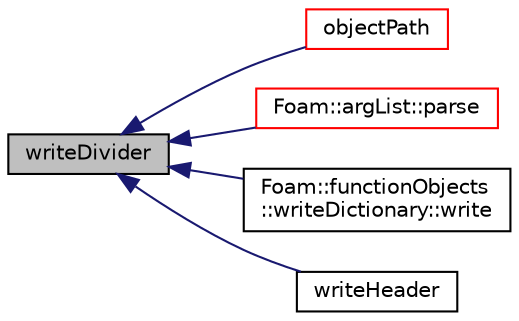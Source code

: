 digraph "writeDivider"
{
  bgcolor="transparent";
  edge [fontname="Helvetica",fontsize="10",labelfontname="Helvetica",labelfontsize="10"];
  node [fontname="Helvetica",fontsize="10",shape=record];
  rankdir="LR";
  Node21124 [label="writeDivider",height=0.2,width=0.4,color="black", fillcolor="grey75", style="filled", fontcolor="black"];
  Node21124 -> Node21125 [dir="back",color="midnightblue",fontsize="10",style="solid",fontname="Helvetica"];
  Node21125 [label="objectPath",height=0.2,width=0.4,color="red",URL="$a27249.html#a3a7ece5c1251c6be1f7812d4dba5fb7a",tooltip="Return complete path + object name. "];
  Node21124 -> Node21462 [dir="back",color="midnightblue",fontsize="10",style="solid",fontname="Helvetica"];
  Node21462 [label="Foam::argList::parse",height=0.2,width=0.4,color="red",URL="$a27769.html#a00aad68f835a5c0bcb8920505bb0bd10",tooltip="Parse. "];
  Node21124 -> Node21466 [dir="back",color="midnightblue",fontsize="10",style="solid",fontname="Helvetica"];
  Node21466 [label="Foam::functionObjects\l::writeDictionary::write",height=0.2,width=0.4,color="black",URL="$a24413.html#ae8f6374e29a250261b3979bbd6e5cb40",tooltip="Write the selected dictionaries. "];
  Node21124 -> Node21128 [dir="back",color="midnightblue",fontsize="10",style="solid",fontname="Helvetica"];
  Node21128 [label="writeHeader",height=0.2,width=0.4,color="black",URL="$a27249.html#a9ee0b27f25db9fc7ba06426c302f8a45",tooltip="Write header. Allow override of type. "];
}
